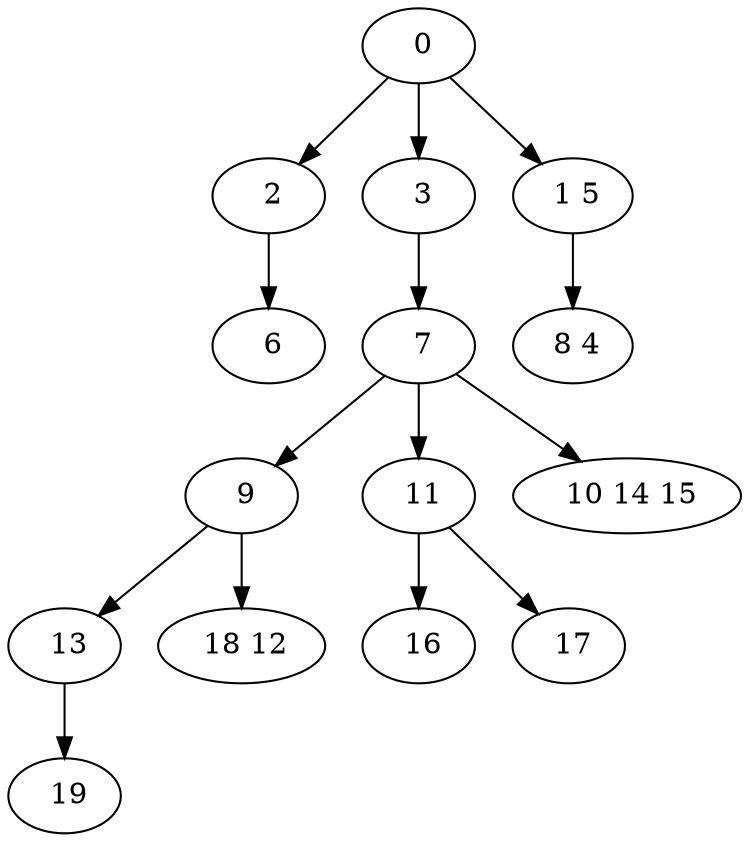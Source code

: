 digraph mytree {
" 0" -> " 2";
" 0" -> " 3";
" 0" -> " 1 5";
" 2" -> " 6";
" 3" -> " 7";
" 1 5" -> " 8 4";
" 8 4";
" 6";
" 7" -> " 9";
" 7" -> " 11";
" 7" -> " 10 14 15";
" 9" -> " 13";
" 9" -> " 18 12";
" 11" -> " 16";
" 11" -> " 17";
" 10 14 15";
" 13" -> " 19";
" 18 12";
" 16";
" 17";
" 19";
}
